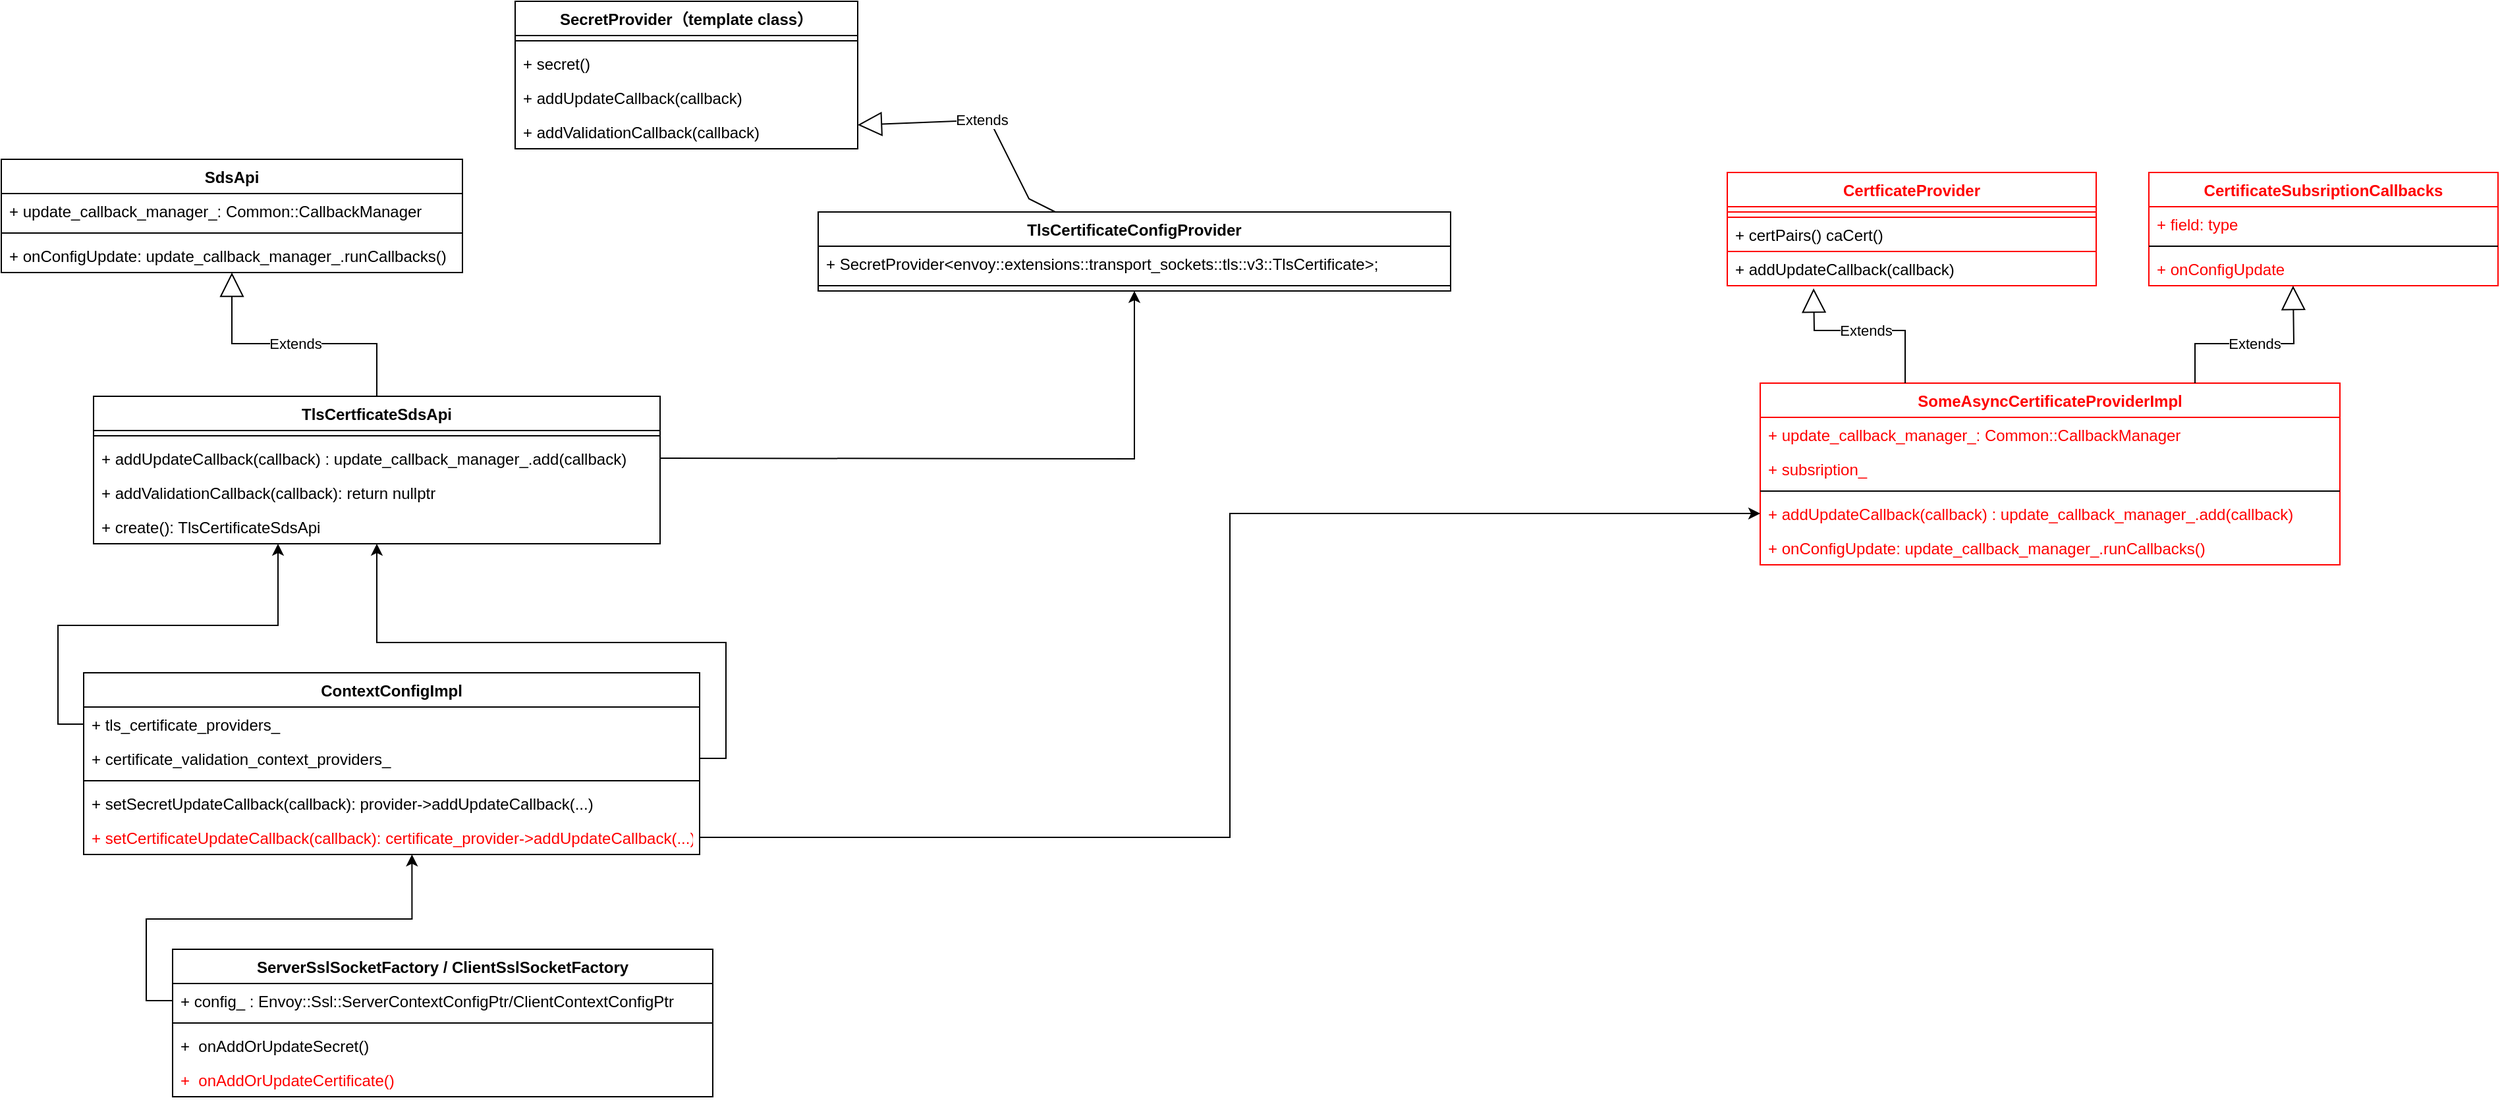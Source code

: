 <mxfile version="20.7.4" type="github">
  <diagram id="dFgw-dFXlhp1jmWGXN08" name="Page-1">
    <mxGraphModel dx="1647" dy="843" grid="1" gridSize="10" guides="1" tooltips="1" connect="1" arrows="1" fold="1" page="1" pageScale="1" pageWidth="850" pageHeight="1100" math="0" shadow="0">
      <root>
        <mxCell id="0" />
        <mxCell id="1" parent="0" />
        <mxCell id="VGaLUw2bB4asPVf7SSg4-1" value="SdsApi" style="swimlane;fontStyle=1;align=center;verticalAlign=top;childLayout=stackLayout;horizontal=1;startSize=26;horizontalStack=0;resizeParent=1;resizeParentMax=0;resizeLast=0;collapsible=1;marginBottom=0;" parent="1" vertex="1">
          <mxGeometry x="100" y="180" width="350" height="86" as="geometry" />
        </mxCell>
        <mxCell id="VGaLUw2bB4asPVf7SSg4-2" value="+ update_callback_manager_: Common::CallbackManager" style="text;strokeColor=none;fillColor=none;align=left;verticalAlign=top;spacingLeft=4;spacingRight=4;overflow=hidden;rotatable=0;points=[[0,0.5],[1,0.5]];portConstraint=eastwest;" parent="VGaLUw2bB4asPVf7SSg4-1" vertex="1">
          <mxGeometry y="26" width="350" height="26" as="geometry" />
        </mxCell>
        <mxCell id="VGaLUw2bB4asPVf7SSg4-3" value="" style="line;strokeWidth=1;fillColor=none;align=left;verticalAlign=middle;spacingTop=-1;spacingLeft=3;spacingRight=3;rotatable=0;labelPosition=right;points=[];portConstraint=eastwest;" parent="VGaLUw2bB4asPVf7SSg4-1" vertex="1">
          <mxGeometry y="52" width="350" height="8" as="geometry" />
        </mxCell>
        <mxCell id="VGaLUw2bB4asPVf7SSg4-4" value="+ onConfigUpdate: update_callback_manager_.runCallbacks()" style="text;strokeColor=none;fillColor=none;align=left;verticalAlign=top;spacingLeft=4;spacingRight=4;overflow=hidden;rotatable=0;points=[[0,0.5],[1,0.5]];portConstraint=eastwest;" parent="VGaLUw2bB4asPVf7SSg4-1" vertex="1">
          <mxGeometry y="60" width="350" height="26" as="geometry" />
        </mxCell>
        <mxCell id="VGaLUw2bB4asPVf7SSg4-6" value="TlsCertficateSdsApi" style="swimlane;fontStyle=1;align=center;verticalAlign=top;childLayout=stackLayout;horizontal=1;startSize=26;horizontalStack=0;resizeParent=1;resizeParentMax=0;resizeLast=0;collapsible=1;marginBottom=0;" parent="1" vertex="1">
          <mxGeometry x="170" y="360" width="430" height="112" as="geometry" />
        </mxCell>
        <mxCell id="VGaLUw2bB4asPVf7SSg4-8" value="" style="line;strokeWidth=1;fillColor=none;align=left;verticalAlign=middle;spacingTop=-1;spacingLeft=3;spacingRight=3;rotatable=0;labelPosition=right;points=[];portConstraint=eastwest;" parent="VGaLUw2bB4asPVf7SSg4-6" vertex="1">
          <mxGeometry y="26" width="430" height="8" as="geometry" />
        </mxCell>
        <mxCell id="VGaLUw2bB4asPVf7SSg4-19" value="+ addUpdateCallback(callback) : update_callback_manager_.add(callback) " style="text;strokeColor=none;fillColor=none;align=left;verticalAlign=top;spacingLeft=4;spacingRight=4;overflow=hidden;rotatable=0;points=[[0,0.5],[1,0.5]];portConstraint=eastwest;" parent="VGaLUw2bB4asPVf7SSg4-6" vertex="1">
          <mxGeometry y="34" width="430" height="26" as="geometry" />
        </mxCell>
        <mxCell id="VGaLUw2bB4asPVf7SSg4-11" value="+ addValidationCallback(callback): return nullptr" style="text;strokeColor=none;fillColor=none;align=left;verticalAlign=top;spacingLeft=4;spacingRight=4;overflow=hidden;rotatable=0;points=[[0,0.5],[1,0.5]];portConstraint=eastwest;" parent="VGaLUw2bB4asPVf7SSg4-6" vertex="1">
          <mxGeometry y="60" width="430" height="26" as="geometry" />
        </mxCell>
        <mxCell id="vNaNFM5ZYYLbczvAi5_p-6" value="+ create(): TlsCertificateSdsApi" style="text;strokeColor=none;fillColor=none;align=left;verticalAlign=top;spacingLeft=4;spacingRight=4;overflow=hidden;rotatable=0;points=[[0,0.5],[1,0.5]];portConstraint=eastwest;" vertex="1" parent="VGaLUw2bB4asPVf7SSg4-6">
          <mxGeometry y="86" width="430" height="26" as="geometry" />
        </mxCell>
        <mxCell id="VGaLUw2bB4asPVf7SSg4-10" value="Extends" style="endArrow=block;endSize=16;endFill=0;html=1;rounded=0;exitX=0.5;exitY=0;exitDx=0;exitDy=0;" parent="1" source="VGaLUw2bB4asPVf7SSg4-6" target="VGaLUw2bB4asPVf7SSg4-4" edge="1">
          <mxGeometry width="160" relative="1" as="geometry">
            <mxPoint x="260" y="320" as="sourcePoint" />
            <mxPoint x="420" y="320" as="targetPoint" />
            <Array as="points">
              <mxPoint x="385" y="320" />
              <mxPoint x="275" y="320" />
            </Array>
          </mxGeometry>
        </mxCell>
        <mxCell id="VGaLUw2bB4asPVf7SSg4-12" value="SecretProvider（template class）" style="swimlane;fontStyle=1;align=center;verticalAlign=top;childLayout=stackLayout;horizontal=1;startSize=26;horizontalStack=0;resizeParent=1;resizeParentMax=0;resizeLast=0;collapsible=1;marginBottom=0;" parent="1" vertex="1">
          <mxGeometry x="490" y="60" width="260" height="112" as="geometry" />
        </mxCell>
        <mxCell id="VGaLUw2bB4asPVf7SSg4-14" value="" style="line;strokeWidth=1;fillColor=none;align=left;verticalAlign=middle;spacingTop=-1;spacingLeft=3;spacingRight=3;rotatable=0;labelPosition=right;points=[];portConstraint=eastwest;" parent="VGaLUw2bB4asPVf7SSg4-12" vertex="1">
          <mxGeometry y="26" width="260" height="8" as="geometry" />
        </mxCell>
        <mxCell id="VGaLUw2bB4asPVf7SSg4-18" value="+ secret()" style="text;strokeColor=none;fillColor=none;align=left;verticalAlign=top;spacingLeft=4;spacingRight=4;overflow=hidden;rotatable=0;points=[[0,0.5],[1,0.5]];portConstraint=eastwest;" parent="VGaLUw2bB4asPVf7SSg4-12" vertex="1">
          <mxGeometry y="34" width="260" height="26" as="geometry" />
        </mxCell>
        <mxCell id="VGaLUw2bB4asPVf7SSg4-15" value="+ addUpdateCallback(callback)" style="text;strokeColor=none;fillColor=none;align=left;verticalAlign=top;spacingLeft=4;spacingRight=4;overflow=hidden;rotatable=0;points=[[0,0.5],[1,0.5]];portConstraint=eastwest;" parent="VGaLUw2bB4asPVf7SSg4-12" vertex="1">
          <mxGeometry y="60" width="260" height="26" as="geometry" />
        </mxCell>
        <mxCell id="VGaLUw2bB4asPVf7SSg4-17" value="+ addValidationCallback(callback)" style="text;strokeColor=none;fillColor=none;align=left;verticalAlign=top;spacingLeft=4;spacingRight=4;overflow=hidden;rotatable=0;points=[[0,0.5],[1,0.5]];portConstraint=eastwest;" parent="VGaLUw2bB4asPVf7SSg4-12" vertex="1">
          <mxGeometry y="86" width="260" height="26" as="geometry" />
        </mxCell>
        <mxCell id="VGaLUw2bB4asPVf7SSg4-21" value="Extends" style="endArrow=block;endSize=16;endFill=0;html=1;rounded=0;" parent="1" source="vNaNFM5ZYYLbczvAi5_p-1" target="VGaLUw2bB4asPVf7SSg4-17" edge="1">
          <mxGeometry width="160" relative="1" as="geometry">
            <mxPoint x="395" y="370" as="sourcePoint" />
            <mxPoint x="285" y="276" as="targetPoint" />
            <Array as="points">
              <mxPoint x="880" y="210" />
              <mxPoint x="850" y="150" />
            </Array>
          </mxGeometry>
        </mxCell>
        <mxCell id="VGaLUw2bB4asPVf7SSg4-22" value="ContextConfigImpl" style="swimlane;fontStyle=1;align=center;verticalAlign=top;childLayout=stackLayout;horizontal=1;startSize=26;horizontalStack=0;resizeParent=1;resizeParentMax=0;resizeLast=0;collapsible=1;marginBottom=0;" parent="1" vertex="1">
          <mxGeometry x="162.5" y="570" width="467.5" height="138" as="geometry" />
        </mxCell>
        <mxCell id="VGaLUw2bB4asPVf7SSg4-23" value="+ tls_certificate_providers_" style="text;strokeColor=none;fillColor=none;align=left;verticalAlign=top;spacingLeft=4;spacingRight=4;overflow=hidden;rotatable=0;points=[[0,0.5],[1,0.5]];portConstraint=eastwest;" parent="VGaLUw2bB4asPVf7SSg4-22" vertex="1">
          <mxGeometry y="26" width="467.5" height="26" as="geometry" />
        </mxCell>
        <mxCell id="VGaLUw2bB4asPVf7SSg4-27" value="+ certificate_validation_context_providers_" style="text;strokeColor=none;fillColor=none;align=left;verticalAlign=top;spacingLeft=4;spacingRight=4;overflow=hidden;rotatable=0;points=[[0,0.5],[1,0.5]];portConstraint=eastwest;" parent="VGaLUw2bB4asPVf7SSg4-22" vertex="1">
          <mxGeometry y="52" width="467.5" height="26" as="geometry" />
        </mxCell>
        <mxCell id="VGaLUw2bB4asPVf7SSg4-24" value="" style="line;strokeWidth=1;fillColor=none;align=left;verticalAlign=middle;spacingTop=-1;spacingLeft=3;spacingRight=3;rotatable=0;labelPosition=right;points=[];portConstraint=eastwest;" parent="VGaLUw2bB4asPVf7SSg4-22" vertex="1">
          <mxGeometry y="78" width="467.5" height="8" as="geometry" />
        </mxCell>
        <mxCell id="VGaLUw2bB4asPVf7SSg4-25" value="+ setSecretUpdateCallback(callback): provider-&gt;addUpdateCallback(...)" style="text;strokeColor=none;fillColor=none;align=left;verticalAlign=top;spacingLeft=4;spacingRight=4;overflow=hidden;rotatable=0;points=[[0,0.5],[1,0.5]];portConstraint=eastwest;" parent="VGaLUw2bB4asPVf7SSg4-22" vertex="1">
          <mxGeometry y="86" width="467.5" height="26" as="geometry" />
        </mxCell>
        <mxCell id="VGaLUw2bB4asPVf7SSg4-36" value="+ setCertificateUpdateCallback(callback): certificate_provider-&gt;addUpdateCallback(...)" style="text;strokeColor=none;fillColor=none;align=left;verticalAlign=top;spacingLeft=4;spacingRight=4;overflow=hidden;rotatable=0;points=[[0,0.5],[1,0.5]];portConstraint=eastwest;fontColor=#FF0000;" parent="VGaLUw2bB4asPVf7SSg4-22" vertex="1">
          <mxGeometry y="112" width="467.5" height="26" as="geometry" />
        </mxCell>
        <mxCell id="VGaLUw2bB4asPVf7SSg4-28" value="ServerSslSocketFactory / ClientSslSocketFactory" style="swimlane;fontStyle=1;align=center;verticalAlign=top;childLayout=stackLayout;horizontal=1;startSize=26;horizontalStack=0;resizeParent=1;resizeParentMax=0;resizeLast=0;collapsible=1;marginBottom=0;" parent="1" vertex="1">
          <mxGeometry x="230" y="780" width="410" height="112" as="geometry" />
        </mxCell>
        <mxCell id="VGaLUw2bB4asPVf7SSg4-29" value="+ config_ : Envoy::Ssl::ServerContextConfigPtr/ClientContextConfigPtr&#xa;" style="text;strokeColor=none;fillColor=none;align=left;verticalAlign=top;spacingLeft=4;spacingRight=4;overflow=hidden;rotatable=0;points=[[0,0.5],[1,0.5]];portConstraint=eastwest;" parent="VGaLUw2bB4asPVf7SSg4-28" vertex="1">
          <mxGeometry y="26" width="410" height="26" as="geometry" />
        </mxCell>
        <mxCell id="VGaLUw2bB4asPVf7SSg4-30" value="" style="line;strokeWidth=1;fillColor=none;align=left;verticalAlign=middle;spacingTop=-1;spacingLeft=3;spacingRight=3;rotatable=0;labelPosition=right;points=[];portConstraint=eastwest;" parent="VGaLUw2bB4asPVf7SSg4-28" vertex="1">
          <mxGeometry y="52" width="410" height="8" as="geometry" />
        </mxCell>
        <mxCell id="VGaLUw2bB4asPVf7SSg4-31" value="+  onAddOrUpdateSecret()" style="text;strokeColor=none;fillColor=none;align=left;verticalAlign=top;spacingLeft=4;spacingRight=4;overflow=hidden;rotatable=0;points=[[0,0.5],[1,0.5]];portConstraint=eastwest;" parent="VGaLUw2bB4asPVf7SSg4-28" vertex="1">
          <mxGeometry y="60" width="410" height="26" as="geometry" />
        </mxCell>
        <mxCell id="VGaLUw2bB4asPVf7SSg4-35" value="+  onAddOrUpdateCertificate()" style="text;strokeColor=none;fillColor=none;align=left;verticalAlign=top;spacingLeft=4;spacingRight=4;overflow=hidden;rotatable=0;points=[[0,0.5],[1,0.5]];portConstraint=eastwest;fontColor=#FF0000;" parent="VGaLUw2bB4asPVf7SSg4-28" vertex="1">
          <mxGeometry y="86" width="410" height="26" as="geometry" />
        </mxCell>
        <mxCell id="VGaLUw2bB4asPVf7SSg4-32" style="edgeStyle=orthogonalEdgeStyle;rounded=0;orthogonalLoop=1;jettySize=auto;html=1;exitX=0;exitY=0.5;exitDx=0;exitDy=0;entryX=0.533;entryY=1;entryDx=0;entryDy=0;entryPerimeter=0;" parent="1" source="VGaLUw2bB4asPVf7SSg4-29" target="VGaLUw2bB4asPVf7SSg4-36" edge="1">
          <mxGeometry relative="1" as="geometry">
            <mxPoint x="396" y="710" as="targetPoint" />
          </mxGeometry>
        </mxCell>
        <mxCell id="VGaLUw2bB4asPVf7SSg4-33" style="edgeStyle=orthogonalEdgeStyle;rounded=0;orthogonalLoop=1;jettySize=auto;html=1;exitX=0;exitY=0.5;exitDx=0;exitDy=0;" parent="1" source="VGaLUw2bB4asPVf7SSg4-23" target="VGaLUw2bB4asPVf7SSg4-6" edge="1">
          <mxGeometry relative="1" as="geometry">
            <Array as="points">
              <mxPoint x="143" y="609" />
              <mxPoint x="143" y="534" />
              <mxPoint x="310" y="534" />
            </Array>
          </mxGeometry>
        </mxCell>
        <mxCell id="VGaLUw2bB4asPVf7SSg4-34" style="edgeStyle=orthogonalEdgeStyle;rounded=0;orthogonalLoop=1;jettySize=auto;html=1;exitX=1;exitY=0.5;exitDx=0;exitDy=0;" parent="1" source="VGaLUw2bB4asPVf7SSg4-27" target="VGaLUw2bB4asPVf7SSg4-6" edge="1">
          <mxGeometry relative="1" as="geometry" />
        </mxCell>
        <mxCell id="VGaLUw2bB4asPVf7SSg4-37" value="CertficateProvider" style="swimlane;fontStyle=1;align=center;verticalAlign=top;childLayout=stackLayout;horizontal=1;startSize=26;horizontalStack=0;resizeParent=1;resizeParentMax=0;resizeLast=0;collapsible=1;marginBottom=0;fontColor=#FF0000;strokeColor=#FF0000;" parent="1" vertex="1">
          <mxGeometry x="1410" y="190" width="280" height="86" as="geometry" />
        </mxCell>
        <mxCell id="VGaLUw2bB4asPVf7SSg4-38" value="" style="line;strokeWidth=1;fillColor=none;align=left;verticalAlign=middle;spacingTop=-1;spacingLeft=3;spacingRight=3;rotatable=0;labelPosition=right;points=[];portConstraint=eastwest;strokeColor=#FF0000;" parent="VGaLUw2bB4asPVf7SSg4-37" vertex="1">
          <mxGeometry y="26" width="280" height="8" as="geometry" />
        </mxCell>
        <mxCell id="VGaLUw2bB4asPVf7SSg4-39" value="+ certPairs() caCert()" style="text;strokeColor=#FF0000;fillColor=none;align=left;verticalAlign=top;spacingLeft=4;spacingRight=4;overflow=hidden;rotatable=0;points=[[0,0.5],[1,0.5]];portConstraint=eastwest;" parent="VGaLUw2bB4asPVf7SSg4-37" vertex="1">
          <mxGeometry y="34" width="280" height="26" as="geometry" />
        </mxCell>
        <mxCell id="VGaLUw2bB4asPVf7SSg4-40" value="+ addUpdateCallback(callback)" style="text;strokeColor=#FF0000;fillColor=none;align=left;verticalAlign=top;spacingLeft=4;spacingRight=4;overflow=hidden;rotatable=0;points=[[0,0.5],[1,0.5]];portConstraint=eastwest;" parent="VGaLUw2bB4asPVf7SSg4-37" vertex="1">
          <mxGeometry y="60" width="280" height="26" as="geometry" />
        </mxCell>
        <mxCell id="VGaLUw2bB4asPVf7SSg4-43" value="SomeAsyncCertificateProviderImpl" style="swimlane;fontStyle=1;align=center;verticalAlign=top;childLayout=stackLayout;horizontal=1;startSize=26;horizontalStack=0;resizeParent=1;resizeParentMax=0;resizeLast=0;collapsible=1;marginBottom=0;fontColor=#FF0000;strokeColor=#FF0000;" parent="1" vertex="1">
          <mxGeometry x="1435" y="350" width="440" height="138" as="geometry" />
        </mxCell>
        <mxCell id="VGaLUw2bB4asPVf7SSg4-44" value="+ update_callback_manager_: Common::CallbackManager&#xa;" style="text;strokeColor=none;fillColor=none;align=left;verticalAlign=top;spacingLeft=4;spacingRight=4;overflow=hidden;rotatable=0;points=[[0,0.5],[1,0.5]];portConstraint=eastwest;fontColor=#FF0000;" parent="VGaLUw2bB4asPVf7SSg4-43" vertex="1">
          <mxGeometry y="26" width="440" height="26" as="geometry" />
        </mxCell>
        <mxCell id="VGaLUw2bB4asPVf7SSg4-51" value="+ subsription_" style="text;strokeColor=none;fillColor=none;align=left;verticalAlign=top;spacingLeft=4;spacingRight=4;overflow=hidden;rotatable=0;points=[[0,0.5],[1,0.5]];portConstraint=eastwest;fontColor=#FF0000;" parent="VGaLUw2bB4asPVf7SSg4-43" vertex="1">
          <mxGeometry y="52" width="440" height="26" as="geometry" />
        </mxCell>
        <mxCell id="VGaLUw2bB4asPVf7SSg4-45" value="" style="line;strokeWidth=1;fillColor=none;align=left;verticalAlign=middle;spacingTop=-1;spacingLeft=3;spacingRight=3;rotatable=0;labelPosition=right;points=[];portConstraint=eastwest;fontColor=#FF0000;" parent="VGaLUw2bB4asPVf7SSg4-43" vertex="1">
          <mxGeometry y="78" width="440" height="8" as="geometry" />
        </mxCell>
        <mxCell id="VGaLUw2bB4asPVf7SSg4-46" value="+ addUpdateCallback(callback) : update_callback_manager_.add(callback) &#xa;" style="text;strokeColor=none;fillColor=none;align=left;verticalAlign=top;spacingLeft=4;spacingRight=4;overflow=hidden;rotatable=0;points=[[0,0.5],[1,0.5]];portConstraint=eastwest;fontColor=#FF0000;" parent="VGaLUw2bB4asPVf7SSg4-43" vertex="1">
          <mxGeometry y="86" width="440" height="26" as="geometry" />
        </mxCell>
        <mxCell id="VGaLUw2bB4asPVf7SSg4-55" value="+ onConfigUpdate: update_callback_manager_.runCallbacks()" style="text;strokeColor=none;fillColor=none;align=left;verticalAlign=top;spacingLeft=4;spacingRight=4;overflow=hidden;rotatable=0;points=[[0,0.5],[1,0.5]];portConstraint=eastwest;fontColor=#FF0000;" parent="VGaLUw2bB4asPVf7SSg4-43" vertex="1">
          <mxGeometry y="112" width="440" height="26" as="geometry" />
        </mxCell>
        <mxCell id="VGaLUw2bB4asPVf7SSg4-47" value="CertificateSubsriptionCallbacks" style="swimlane;fontStyle=1;align=center;verticalAlign=top;childLayout=stackLayout;horizontal=1;startSize=26;horizontalStack=0;resizeParent=1;resizeParentMax=0;resizeLast=0;collapsible=1;marginBottom=0;fontColor=#FF0000;strokeColor=#FF0000;" parent="1" vertex="1">
          <mxGeometry x="1730" y="190" width="265" height="86" as="geometry" />
        </mxCell>
        <mxCell id="VGaLUw2bB4asPVf7SSg4-48" value="+ field: type" style="text;strokeColor=none;fillColor=none;align=left;verticalAlign=top;spacingLeft=4;spacingRight=4;overflow=hidden;rotatable=0;points=[[0,0.5],[1,0.5]];portConstraint=eastwest;fontColor=#FF0000;" parent="VGaLUw2bB4asPVf7SSg4-47" vertex="1">
          <mxGeometry y="26" width="265" height="26" as="geometry" />
        </mxCell>
        <mxCell id="VGaLUw2bB4asPVf7SSg4-49" value="" style="line;strokeWidth=1;fillColor=none;align=left;verticalAlign=middle;spacingTop=-1;spacingLeft=3;spacingRight=3;rotatable=0;labelPosition=right;points=[];portConstraint=eastwest;fontColor=#FF0000;" parent="VGaLUw2bB4asPVf7SSg4-47" vertex="1">
          <mxGeometry y="52" width="265" height="8" as="geometry" />
        </mxCell>
        <mxCell id="VGaLUw2bB4asPVf7SSg4-50" value="+ onConfigUpdate" style="text;strokeColor=none;fillColor=none;align=left;verticalAlign=top;spacingLeft=4;spacingRight=4;overflow=hidden;rotatable=0;points=[[0,0.5],[1,0.5]];portConstraint=eastwest;fontColor=#FF0000;" parent="VGaLUw2bB4asPVf7SSg4-47" vertex="1">
          <mxGeometry y="60" width="265" height="26" as="geometry" />
        </mxCell>
        <mxCell id="VGaLUw2bB4asPVf7SSg4-54" style="edgeStyle=orthogonalEdgeStyle;rounded=0;orthogonalLoop=1;jettySize=auto;html=1;exitX=1;exitY=0.5;exitDx=0;exitDy=0;fontColor=#FF0000;" parent="1" source="VGaLUw2bB4asPVf7SSg4-36" target="VGaLUw2bB4asPVf7SSg4-46" edge="1">
          <mxGeometry relative="1" as="geometry" />
        </mxCell>
        <mxCell id="VGaLUw2bB4asPVf7SSg4-56" value="Extends" style="endArrow=block;endSize=16;endFill=0;html=1;rounded=0;exitX=0.25;exitY=0;exitDx=0;exitDy=0;entryX=0.234;entryY=1.077;entryDx=0;entryDy=0;entryPerimeter=0;" parent="1" source="VGaLUw2bB4asPVf7SSg4-43" target="VGaLUw2bB4asPVf7SSg4-40" edge="1">
          <mxGeometry width="160" relative="1" as="geometry">
            <mxPoint x="1102.5" y="360" as="sourcePoint" />
            <mxPoint x="1230" y="266" as="targetPoint" />
            <Array as="points">
              <mxPoint x="1545" y="310" />
              <mxPoint x="1476" y="310" />
            </Array>
          </mxGeometry>
        </mxCell>
        <mxCell id="VGaLUw2bB4asPVf7SSg4-57" value="Extends" style="endArrow=block;endSize=16;endFill=0;html=1;rounded=0;exitX=0.75;exitY=0;exitDx=0;exitDy=0;entryX=0.413;entryY=1;entryDx=0;entryDy=0;entryPerimeter=0;" parent="1" source="VGaLUw2bB4asPVf7SSg4-43" target="VGaLUw2bB4asPVf7SSg4-50" edge="1">
          <mxGeometry width="160" relative="1" as="geometry">
            <mxPoint x="1555" y="360" as="sourcePoint" />
            <mxPoint x="1485.52" y="288.002" as="targetPoint" />
            <Array as="points">
              <mxPoint x="1765" y="320" />
              <mxPoint x="1840" y="320" />
            </Array>
          </mxGeometry>
        </mxCell>
        <mxCell id="vNaNFM5ZYYLbczvAi5_p-1" value="TlsCertificateConfigProvider" style="swimlane;fontStyle=1;align=center;verticalAlign=top;childLayout=stackLayout;horizontal=1;startSize=26;horizontalStack=0;resizeParent=1;resizeParentMax=0;resizeLast=0;collapsible=1;marginBottom=0;" vertex="1" parent="1">
          <mxGeometry x="720" y="220" width="480" height="60" as="geometry" />
        </mxCell>
        <mxCell id="vNaNFM5ZYYLbczvAi5_p-2" value="+ SecretProvider&lt;envoy::extensions::transport_sockets::tls::v3::TlsCertificate&gt;;" style="text;strokeColor=none;fillColor=none;align=left;verticalAlign=top;spacingLeft=4;spacingRight=4;overflow=hidden;rotatable=0;points=[[0,0.5],[1,0.5]];portConstraint=eastwest;" vertex="1" parent="vNaNFM5ZYYLbczvAi5_p-1">
          <mxGeometry y="26" width="480" height="26" as="geometry" />
        </mxCell>
        <mxCell id="vNaNFM5ZYYLbczvAi5_p-3" value="" style="line;strokeWidth=1;fillColor=none;align=left;verticalAlign=middle;spacingTop=-1;spacingLeft=3;spacingRight=3;rotatable=0;labelPosition=right;points=[];portConstraint=eastwest;strokeColor=inherit;" vertex="1" parent="vNaNFM5ZYYLbczvAi5_p-1">
          <mxGeometry y="52" width="480" height="8" as="geometry" />
        </mxCell>
        <mxCell id="vNaNFM5ZYYLbczvAi5_p-5" style="edgeStyle=orthogonalEdgeStyle;rounded=0;orthogonalLoop=1;jettySize=auto;html=1;exitX=1;exitY=0.5;exitDx=0;exitDy=0;" edge="1" parent="1" target="vNaNFM5ZYYLbczvAi5_p-1">
          <mxGeometry relative="1" as="geometry">
            <mxPoint x="600" y="407" as="sourcePoint" />
          </mxGeometry>
        </mxCell>
      </root>
    </mxGraphModel>
  </diagram>
</mxfile>
